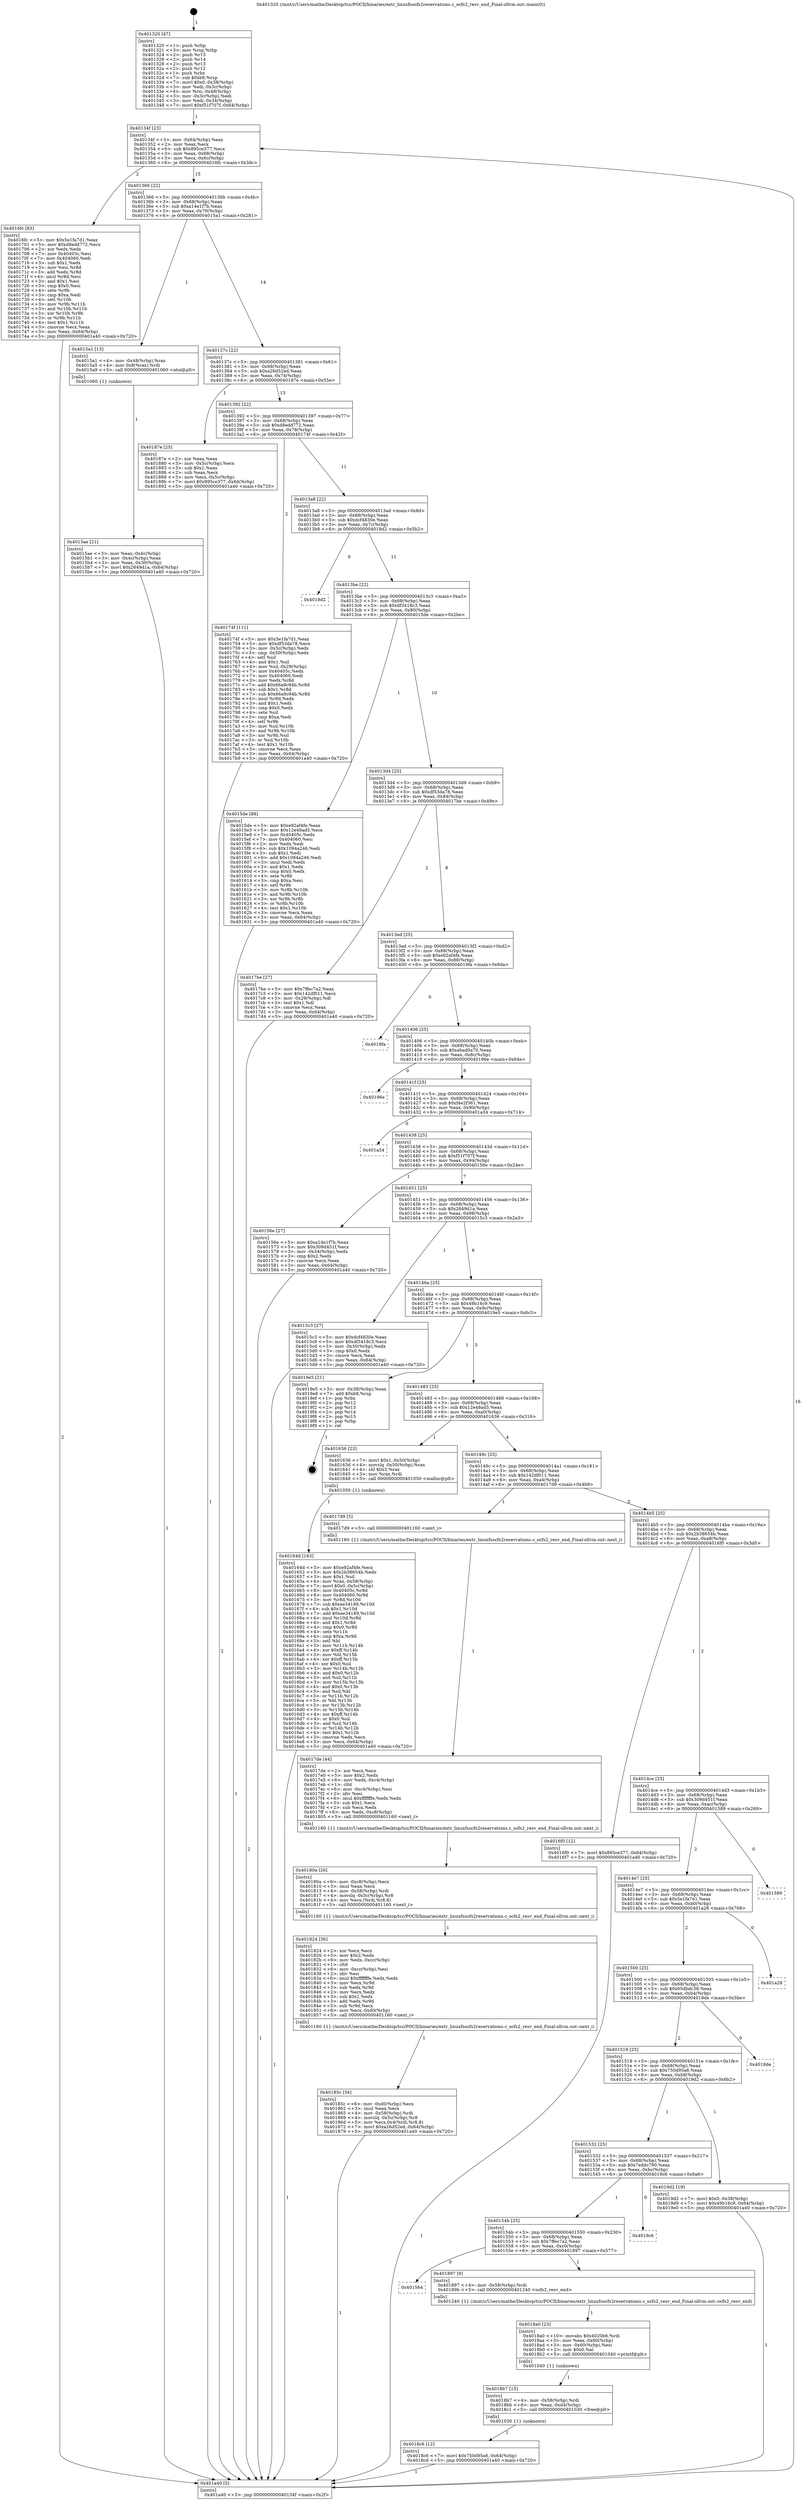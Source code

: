 digraph "0x401320" {
  label = "0x401320 (/mnt/c/Users/mathe/Desktop/tcc/POCII/binaries/extr_linuxfsocfs2reservations.c_ocfs2_resv_end_Final-ollvm.out::main(0))"
  labelloc = "t"
  node[shape=record]

  Entry [label="",width=0.3,height=0.3,shape=circle,fillcolor=black,style=filled]
  "0x40134f" [label="{
     0x40134f [23]\l
     | [instrs]\l
     &nbsp;&nbsp;0x40134f \<+3\>: mov -0x64(%rbp),%eax\l
     &nbsp;&nbsp;0x401352 \<+2\>: mov %eax,%ecx\l
     &nbsp;&nbsp;0x401354 \<+6\>: sub $0x895ce377,%ecx\l
     &nbsp;&nbsp;0x40135a \<+3\>: mov %eax,-0x68(%rbp)\l
     &nbsp;&nbsp;0x40135d \<+3\>: mov %ecx,-0x6c(%rbp)\l
     &nbsp;&nbsp;0x401360 \<+6\>: je 00000000004016fc \<main+0x3dc\>\l
  }"]
  "0x4016fc" [label="{
     0x4016fc [83]\l
     | [instrs]\l
     &nbsp;&nbsp;0x4016fc \<+5\>: mov $0x5e1fa7d1,%eax\l
     &nbsp;&nbsp;0x401701 \<+5\>: mov $0xd8edd772,%ecx\l
     &nbsp;&nbsp;0x401706 \<+2\>: xor %edx,%edx\l
     &nbsp;&nbsp;0x401708 \<+7\>: mov 0x40405c,%esi\l
     &nbsp;&nbsp;0x40170f \<+7\>: mov 0x404060,%edi\l
     &nbsp;&nbsp;0x401716 \<+3\>: sub $0x1,%edx\l
     &nbsp;&nbsp;0x401719 \<+3\>: mov %esi,%r8d\l
     &nbsp;&nbsp;0x40171c \<+3\>: add %edx,%r8d\l
     &nbsp;&nbsp;0x40171f \<+4\>: imul %r8d,%esi\l
     &nbsp;&nbsp;0x401723 \<+3\>: and $0x1,%esi\l
     &nbsp;&nbsp;0x401726 \<+3\>: cmp $0x0,%esi\l
     &nbsp;&nbsp;0x401729 \<+4\>: sete %r9b\l
     &nbsp;&nbsp;0x40172d \<+3\>: cmp $0xa,%edi\l
     &nbsp;&nbsp;0x401730 \<+4\>: setl %r10b\l
     &nbsp;&nbsp;0x401734 \<+3\>: mov %r9b,%r11b\l
     &nbsp;&nbsp;0x401737 \<+3\>: and %r10b,%r11b\l
     &nbsp;&nbsp;0x40173a \<+3\>: xor %r10b,%r9b\l
     &nbsp;&nbsp;0x40173d \<+3\>: or %r9b,%r11b\l
     &nbsp;&nbsp;0x401740 \<+4\>: test $0x1,%r11b\l
     &nbsp;&nbsp;0x401744 \<+3\>: cmovne %ecx,%eax\l
     &nbsp;&nbsp;0x401747 \<+3\>: mov %eax,-0x64(%rbp)\l
     &nbsp;&nbsp;0x40174a \<+5\>: jmp 0000000000401a40 \<main+0x720\>\l
  }"]
  "0x401366" [label="{
     0x401366 [22]\l
     | [instrs]\l
     &nbsp;&nbsp;0x401366 \<+5\>: jmp 000000000040136b \<main+0x4b\>\l
     &nbsp;&nbsp;0x40136b \<+3\>: mov -0x68(%rbp),%eax\l
     &nbsp;&nbsp;0x40136e \<+5\>: sub $0xa14e1f7b,%eax\l
     &nbsp;&nbsp;0x401373 \<+3\>: mov %eax,-0x70(%rbp)\l
     &nbsp;&nbsp;0x401376 \<+6\>: je 00000000004015a1 \<main+0x281\>\l
  }"]
  Exit [label="",width=0.3,height=0.3,shape=circle,fillcolor=black,style=filled,peripheries=2]
  "0x4015a1" [label="{
     0x4015a1 [13]\l
     | [instrs]\l
     &nbsp;&nbsp;0x4015a1 \<+4\>: mov -0x48(%rbp),%rax\l
     &nbsp;&nbsp;0x4015a5 \<+4\>: mov 0x8(%rax),%rdi\l
     &nbsp;&nbsp;0x4015a9 \<+5\>: call 0000000000401060 \<atoi@plt\>\l
     | [calls]\l
     &nbsp;&nbsp;0x401060 \{1\} (unknown)\l
  }"]
  "0x40137c" [label="{
     0x40137c [22]\l
     | [instrs]\l
     &nbsp;&nbsp;0x40137c \<+5\>: jmp 0000000000401381 \<main+0x61\>\l
     &nbsp;&nbsp;0x401381 \<+3\>: mov -0x68(%rbp),%eax\l
     &nbsp;&nbsp;0x401384 \<+5\>: sub $0xa26d52ed,%eax\l
     &nbsp;&nbsp;0x401389 \<+3\>: mov %eax,-0x74(%rbp)\l
     &nbsp;&nbsp;0x40138c \<+6\>: je 000000000040187e \<main+0x55e\>\l
  }"]
  "0x4018c6" [label="{
     0x4018c6 [12]\l
     | [instrs]\l
     &nbsp;&nbsp;0x4018c6 \<+7\>: movl $0x750d95a6,-0x64(%rbp)\l
     &nbsp;&nbsp;0x4018cd \<+5\>: jmp 0000000000401a40 \<main+0x720\>\l
  }"]
  "0x40187e" [label="{
     0x40187e [25]\l
     | [instrs]\l
     &nbsp;&nbsp;0x40187e \<+2\>: xor %eax,%eax\l
     &nbsp;&nbsp;0x401880 \<+3\>: mov -0x5c(%rbp),%ecx\l
     &nbsp;&nbsp;0x401883 \<+3\>: sub $0x1,%eax\l
     &nbsp;&nbsp;0x401886 \<+2\>: sub %eax,%ecx\l
     &nbsp;&nbsp;0x401888 \<+3\>: mov %ecx,-0x5c(%rbp)\l
     &nbsp;&nbsp;0x40188b \<+7\>: movl $0x895ce377,-0x64(%rbp)\l
     &nbsp;&nbsp;0x401892 \<+5\>: jmp 0000000000401a40 \<main+0x720\>\l
  }"]
  "0x401392" [label="{
     0x401392 [22]\l
     | [instrs]\l
     &nbsp;&nbsp;0x401392 \<+5\>: jmp 0000000000401397 \<main+0x77\>\l
     &nbsp;&nbsp;0x401397 \<+3\>: mov -0x68(%rbp),%eax\l
     &nbsp;&nbsp;0x40139a \<+5\>: sub $0xd8edd772,%eax\l
     &nbsp;&nbsp;0x40139f \<+3\>: mov %eax,-0x78(%rbp)\l
     &nbsp;&nbsp;0x4013a2 \<+6\>: je 000000000040174f \<main+0x42f\>\l
  }"]
  "0x4018b7" [label="{
     0x4018b7 [15]\l
     | [instrs]\l
     &nbsp;&nbsp;0x4018b7 \<+4\>: mov -0x58(%rbp),%rdi\l
     &nbsp;&nbsp;0x4018bb \<+6\>: mov %eax,-0xd4(%rbp)\l
     &nbsp;&nbsp;0x4018c1 \<+5\>: call 0000000000401030 \<free@plt\>\l
     | [calls]\l
     &nbsp;&nbsp;0x401030 \{1\} (unknown)\l
  }"]
  "0x40174f" [label="{
     0x40174f [111]\l
     | [instrs]\l
     &nbsp;&nbsp;0x40174f \<+5\>: mov $0x5e1fa7d1,%eax\l
     &nbsp;&nbsp;0x401754 \<+5\>: mov $0xdf53da78,%ecx\l
     &nbsp;&nbsp;0x401759 \<+3\>: mov -0x5c(%rbp),%edx\l
     &nbsp;&nbsp;0x40175c \<+3\>: cmp -0x50(%rbp),%edx\l
     &nbsp;&nbsp;0x40175f \<+4\>: setl %sil\l
     &nbsp;&nbsp;0x401763 \<+4\>: and $0x1,%sil\l
     &nbsp;&nbsp;0x401767 \<+4\>: mov %sil,-0x29(%rbp)\l
     &nbsp;&nbsp;0x40176b \<+7\>: mov 0x40405c,%edx\l
     &nbsp;&nbsp;0x401772 \<+7\>: mov 0x404060,%edi\l
     &nbsp;&nbsp;0x401779 \<+3\>: mov %edx,%r8d\l
     &nbsp;&nbsp;0x40177c \<+7\>: add $0x66a9c94b,%r8d\l
     &nbsp;&nbsp;0x401783 \<+4\>: sub $0x1,%r8d\l
     &nbsp;&nbsp;0x401787 \<+7\>: sub $0x66a9c94b,%r8d\l
     &nbsp;&nbsp;0x40178e \<+4\>: imul %r8d,%edx\l
     &nbsp;&nbsp;0x401792 \<+3\>: and $0x1,%edx\l
     &nbsp;&nbsp;0x401795 \<+3\>: cmp $0x0,%edx\l
     &nbsp;&nbsp;0x401798 \<+4\>: sete %sil\l
     &nbsp;&nbsp;0x40179c \<+3\>: cmp $0xa,%edi\l
     &nbsp;&nbsp;0x40179f \<+4\>: setl %r9b\l
     &nbsp;&nbsp;0x4017a3 \<+3\>: mov %sil,%r10b\l
     &nbsp;&nbsp;0x4017a6 \<+3\>: and %r9b,%r10b\l
     &nbsp;&nbsp;0x4017a9 \<+3\>: xor %r9b,%sil\l
     &nbsp;&nbsp;0x4017ac \<+3\>: or %sil,%r10b\l
     &nbsp;&nbsp;0x4017af \<+4\>: test $0x1,%r10b\l
     &nbsp;&nbsp;0x4017b3 \<+3\>: cmovne %ecx,%eax\l
     &nbsp;&nbsp;0x4017b6 \<+3\>: mov %eax,-0x64(%rbp)\l
     &nbsp;&nbsp;0x4017b9 \<+5\>: jmp 0000000000401a40 \<main+0x720\>\l
  }"]
  "0x4013a8" [label="{
     0x4013a8 [22]\l
     | [instrs]\l
     &nbsp;&nbsp;0x4013a8 \<+5\>: jmp 00000000004013ad \<main+0x8d\>\l
     &nbsp;&nbsp;0x4013ad \<+3\>: mov -0x68(%rbp),%eax\l
     &nbsp;&nbsp;0x4013b0 \<+5\>: sub $0xdcf4830e,%eax\l
     &nbsp;&nbsp;0x4013b5 \<+3\>: mov %eax,-0x7c(%rbp)\l
     &nbsp;&nbsp;0x4013b8 \<+6\>: je 00000000004018d2 \<main+0x5b2\>\l
  }"]
  "0x4018a0" [label="{
     0x4018a0 [23]\l
     | [instrs]\l
     &nbsp;&nbsp;0x4018a0 \<+10\>: movabs $0x4020b6,%rdi\l
     &nbsp;&nbsp;0x4018aa \<+3\>: mov %eax,-0x60(%rbp)\l
     &nbsp;&nbsp;0x4018ad \<+3\>: mov -0x60(%rbp),%esi\l
     &nbsp;&nbsp;0x4018b0 \<+2\>: mov $0x0,%al\l
     &nbsp;&nbsp;0x4018b2 \<+5\>: call 0000000000401040 \<printf@plt\>\l
     | [calls]\l
     &nbsp;&nbsp;0x401040 \{1\} (unknown)\l
  }"]
  "0x4018d2" [label="{
     0x4018d2\l
  }", style=dashed]
  "0x4013be" [label="{
     0x4013be [22]\l
     | [instrs]\l
     &nbsp;&nbsp;0x4013be \<+5\>: jmp 00000000004013c3 \<main+0xa3\>\l
     &nbsp;&nbsp;0x4013c3 \<+3\>: mov -0x68(%rbp),%eax\l
     &nbsp;&nbsp;0x4013c6 \<+5\>: sub $0xdf3418c3,%eax\l
     &nbsp;&nbsp;0x4013cb \<+3\>: mov %eax,-0x80(%rbp)\l
     &nbsp;&nbsp;0x4013ce \<+6\>: je 00000000004015de \<main+0x2be\>\l
  }"]
  "0x401564" [label="{
     0x401564\l
  }", style=dashed]
  "0x4015de" [label="{
     0x4015de [88]\l
     | [instrs]\l
     &nbsp;&nbsp;0x4015de \<+5\>: mov $0xe92af4fe,%eax\l
     &nbsp;&nbsp;0x4015e3 \<+5\>: mov $0x12e48ad5,%ecx\l
     &nbsp;&nbsp;0x4015e8 \<+7\>: mov 0x40405c,%edx\l
     &nbsp;&nbsp;0x4015ef \<+7\>: mov 0x404060,%esi\l
     &nbsp;&nbsp;0x4015f6 \<+2\>: mov %edx,%edi\l
     &nbsp;&nbsp;0x4015f8 \<+6\>: sub $0x1094a246,%edi\l
     &nbsp;&nbsp;0x4015fe \<+3\>: sub $0x1,%edi\l
     &nbsp;&nbsp;0x401601 \<+6\>: add $0x1094a246,%edi\l
     &nbsp;&nbsp;0x401607 \<+3\>: imul %edi,%edx\l
     &nbsp;&nbsp;0x40160a \<+3\>: and $0x1,%edx\l
     &nbsp;&nbsp;0x40160d \<+3\>: cmp $0x0,%edx\l
     &nbsp;&nbsp;0x401610 \<+4\>: sete %r8b\l
     &nbsp;&nbsp;0x401614 \<+3\>: cmp $0xa,%esi\l
     &nbsp;&nbsp;0x401617 \<+4\>: setl %r9b\l
     &nbsp;&nbsp;0x40161b \<+3\>: mov %r8b,%r10b\l
     &nbsp;&nbsp;0x40161e \<+3\>: and %r9b,%r10b\l
     &nbsp;&nbsp;0x401621 \<+3\>: xor %r9b,%r8b\l
     &nbsp;&nbsp;0x401624 \<+3\>: or %r8b,%r10b\l
     &nbsp;&nbsp;0x401627 \<+4\>: test $0x1,%r10b\l
     &nbsp;&nbsp;0x40162b \<+3\>: cmovne %ecx,%eax\l
     &nbsp;&nbsp;0x40162e \<+3\>: mov %eax,-0x64(%rbp)\l
     &nbsp;&nbsp;0x401631 \<+5\>: jmp 0000000000401a40 \<main+0x720\>\l
  }"]
  "0x4013d4" [label="{
     0x4013d4 [25]\l
     | [instrs]\l
     &nbsp;&nbsp;0x4013d4 \<+5\>: jmp 00000000004013d9 \<main+0xb9\>\l
     &nbsp;&nbsp;0x4013d9 \<+3\>: mov -0x68(%rbp),%eax\l
     &nbsp;&nbsp;0x4013dc \<+5\>: sub $0xdf53da78,%eax\l
     &nbsp;&nbsp;0x4013e1 \<+6\>: mov %eax,-0x84(%rbp)\l
     &nbsp;&nbsp;0x4013e7 \<+6\>: je 00000000004017be \<main+0x49e\>\l
  }"]
  "0x401897" [label="{
     0x401897 [9]\l
     | [instrs]\l
     &nbsp;&nbsp;0x401897 \<+4\>: mov -0x58(%rbp),%rdi\l
     &nbsp;&nbsp;0x40189b \<+5\>: call 0000000000401240 \<ocfs2_resv_end\>\l
     | [calls]\l
     &nbsp;&nbsp;0x401240 \{1\} (/mnt/c/Users/mathe/Desktop/tcc/POCII/binaries/extr_linuxfsocfs2reservations.c_ocfs2_resv_end_Final-ollvm.out::ocfs2_resv_end)\l
  }"]
  "0x4017be" [label="{
     0x4017be [27]\l
     | [instrs]\l
     &nbsp;&nbsp;0x4017be \<+5\>: mov $0x7ffec7a2,%eax\l
     &nbsp;&nbsp;0x4017c3 \<+5\>: mov $0x142df011,%ecx\l
     &nbsp;&nbsp;0x4017c8 \<+3\>: mov -0x29(%rbp),%dl\l
     &nbsp;&nbsp;0x4017cb \<+3\>: test $0x1,%dl\l
     &nbsp;&nbsp;0x4017ce \<+3\>: cmovne %ecx,%eax\l
     &nbsp;&nbsp;0x4017d1 \<+3\>: mov %eax,-0x64(%rbp)\l
     &nbsp;&nbsp;0x4017d4 \<+5\>: jmp 0000000000401a40 \<main+0x720\>\l
  }"]
  "0x4013ed" [label="{
     0x4013ed [25]\l
     | [instrs]\l
     &nbsp;&nbsp;0x4013ed \<+5\>: jmp 00000000004013f2 \<main+0xd2\>\l
     &nbsp;&nbsp;0x4013f2 \<+3\>: mov -0x68(%rbp),%eax\l
     &nbsp;&nbsp;0x4013f5 \<+5\>: sub $0xe92af4fe,%eax\l
     &nbsp;&nbsp;0x4013fa \<+6\>: mov %eax,-0x88(%rbp)\l
     &nbsp;&nbsp;0x401400 \<+6\>: je 00000000004019fa \<main+0x6da\>\l
  }"]
  "0x40154b" [label="{
     0x40154b [25]\l
     | [instrs]\l
     &nbsp;&nbsp;0x40154b \<+5\>: jmp 0000000000401550 \<main+0x230\>\l
     &nbsp;&nbsp;0x401550 \<+3\>: mov -0x68(%rbp),%eax\l
     &nbsp;&nbsp;0x401553 \<+5\>: sub $0x7ffec7a2,%eax\l
     &nbsp;&nbsp;0x401558 \<+6\>: mov %eax,-0xc0(%rbp)\l
     &nbsp;&nbsp;0x40155e \<+6\>: je 0000000000401897 \<main+0x577\>\l
  }"]
  "0x4019fa" [label="{
     0x4019fa\l
  }", style=dashed]
  "0x401406" [label="{
     0x401406 [25]\l
     | [instrs]\l
     &nbsp;&nbsp;0x401406 \<+5\>: jmp 000000000040140b \<main+0xeb\>\l
     &nbsp;&nbsp;0x40140b \<+3\>: mov -0x68(%rbp),%eax\l
     &nbsp;&nbsp;0x40140e \<+5\>: sub $0xebad0a70,%eax\l
     &nbsp;&nbsp;0x401413 \<+6\>: mov %eax,-0x8c(%rbp)\l
     &nbsp;&nbsp;0x401419 \<+6\>: je 000000000040196e \<main+0x64e\>\l
  }"]
  "0x4019c6" [label="{
     0x4019c6\l
  }", style=dashed]
  "0x40196e" [label="{
     0x40196e\l
  }", style=dashed]
  "0x40141f" [label="{
     0x40141f [25]\l
     | [instrs]\l
     &nbsp;&nbsp;0x40141f \<+5\>: jmp 0000000000401424 \<main+0x104\>\l
     &nbsp;&nbsp;0x401424 \<+3\>: mov -0x68(%rbp),%eax\l
     &nbsp;&nbsp;0x401427 \<+5\>: sub $0xf4e2f361,%eax\l
     &nbsp;&nbsp;0x40142c \<+6\>: mov %eax,-0x90(%rbp)\l
     &nbsp;&nbsp;0x401432 \<+6\>: je 0000000000401a34 \<main+0x714\>\l
  }"]
  "0x401532" [label="{
     0x401532 [25]\l
     | [instrs]\l
     &nbsp;&nbsp;0x401532 \<+5\>: jmp 0000000000401537 \<main+0x217\>\l
     &nbsp;&nbsp;0x401537 \<+3\>: mov -0x68(%rbp),%eax\l
     &nbsp;&nbsp;0x40153a \<+5\>: sub $0x7eddc790,%eax\l
     &nbsp;&nbsp;0x40153f \<+6\>: mov %eax,-0xbc(%rbp)\l
     &nbsp;&nbsp;0x401545 \<+6\>: je 00000000004019c6 \<main+0x6a6\>\l
  }"]
  "0x401a34" [label="{
     0x401a34\l
  }", style=dashed]
  "0x401438" [label="{
     0x401438 [25]\l
     | [instrs]\l
     &nbsp;&nbsp;0x401438 \<+5\>: jmp 000000000040143d \<main+0x11d\>\l
     &nbsp;&nbsp;0x40143d \<+3\>: mov -0x68(%rbp),%eax\l
     &nbsp;&nbsp;0x401440 \<+5\>: sub $0xf51f707f,%eax\l
     &nbsp;&nbsp;0x401445 \<+6\>: mov %eax,-0x94(%rbp)\l
     &nbsp;&nbsp;0x40144b \<+6\>: je 000000000040156e \<main+0x24e\>\l
  }"]
  "0x4019d2" [label="{
     0x4019d2 [19]\l
     | [instrs]\l
     &nbsp;&nbsp;0x4019d2 \<+7\>: movl $0x0,-0x38(%rbp)\l
     &nbsp;&nbsp;0x4019d9 \<+7\>: movl $0x49b16c9,-0x64(%rbp)\l
     &nbsp;&nbsp;0x4019e0 \<+5\>: jmp 0000000000401a40 \<main+0x720\>\l
  }"]
  "0x40156e" [label="{
     0x40156e [27]\l
     | [instrs]\l
     &nbsp;&nbsp;0x40156e \<+5\>: mov $0xa14e1f7b,%eax\l
     &nbsp;&nbsp;0x401573 \<+5\>: mov $0x309d451f,%ecx\l
     &nbsp;&nbsp;0x401578 \<+3\>: mov -0x34(%rbp),%edx\l
     &nbsp;&nbsp;0x40157b \<+3\>: cmp $0x2,%edx\l
     &nbsp;&nbsp;0x40157e \<+3\>: cmovne %ecx,%eax\l
     &nbsp;&nbsp;0x401581 \<+3\>: mov %eax,-0x64(%rbp)\l
     &nbsp;&nbsp;0x401584 \<+5\>: jmp 0000000000401a40 \<main+0x720\>\l
  }"]
  "0x401451" [label="{
     0x401451 [25]\l
     | [instrs]\l
     &nbsp;&nbsp;0x401451 \<+5\>: jmp 0000000000401456 \<main+0x136\>\l
     &nbsp;&nbsp;0x401456 \<+3\>: mov -0x68(%rbp),%eax\l
     &nbsp;&nbsp;0x401459 \<+5\>: sub $0x2649d1a,%eax\l
     &nbsp;&nbsp;0x40145e \<+6\>: mov %eax,-0x98(%rbp)\l
     &nbsp;&nbsp;0x401464 \<+6\>: je 00000000004015c3 \<main+0x2a3\>\l
  }"]
  "0x401a40" [label="{
     0x401a40 [5]\l
     | [instrs]\l
     &nbsp;&nbsp;0x401a40 \<+5\>: jmp 000000000040134f \<main+0x2f\>\l
  }"]
  "0x401320" [label="{
     0x401320 [47]\l
     | [instrs]\l
     &nbsp;&nbsp;0x401320 \<+1\>: push %rbp\l
     &nbsp;&nbsp;0x401321 \<+3\>: mov %rsp,%rbp\l
     &nbsp;&nbsp;0x401324 \<+2\>: push %r15\l
     &nbsp;&nbsp;0x401326 \<+2\>: push %r14\l
     &nbsp;&nbsp;0x401328 \<+2\>: push %r13\l
     &nbsp;&nbsp;0x40132a \<+2\>: push %r12\l
     &nbsp;&nbsp;0x40132c \<+1\>: push %rbx\l
     &nbsp;&nbsp;0x40132d \<+7\>: sub $0xb8,%rsp\l
     &nbsp;&nbsp;0x401334 \<+7\>: movl $0x0,-0x38(%rbp)\l
     &nbsp;&nbsp;0x40133b \<+3\>: mov %edi,-0x3c(%rbp)\l
     &nbsp;&nbsp;0x40133e \<+4\>: mov %rsi,-0x48(%rbp)\l
     &nbsp;&nbsp;0x401342 \<+3\>: mov -0x3c(%rbp),%edi\l
     &nbsp;&nbsp;0x401345 \<+3\>: mov %edi,-0x34(%rbp)\l
     &nbsp;&nbsp;0x401348 \<+7\>: movl $0xf51f707f,-0x64(%rbp)\l
  }"]
  "0x4015ae" [label="{
     0x4015ae [21]\l
     | [instrs]\l
     &nbsp;&nbsp;0x4015ae \<+3\>: mov %eax,-0x4c(%rbp)\l
     &nbsp;&nbsp;0x4015b1 \<+3\>: mov -0x4c(%rbp),%eax\l
     &nbsp;&nbsp;0x4015b4 \<+3\>: mov %eax,-0x30(%rbp)\l
     &nbsp;&nbsp;0x4015b7 \<+7\>: movl $0x2649d1a,-0x64(%rbp)\l
     &nbsp;&nbsp;0x4015be \<+5\>: jmp 0000000000401a40 \<main+0x720\>\l
  }"]
  "0x401519" [label="{
     0x401519 [25]\l
     | [instrs]\l
     &nbsp;&nbsp;0x401519 \<+5\>: jmp 000000000040151e \<main+0x1fe\>\l
     &nbsp;&nbsp;0x40151e \<+3\>: mov -0x68(%rbp),%eax\l
     &nbsp;&nbsp;0x401521 \<+5\>: sub $0x750d95a6,%eax\l
     &nbsp;&nbsp;0x401526 \<+6\>: mov %eax,-0xb8(%rbp)\l
     &nbsp;&nbsp;0x40152c \<+6\>: je 00000000004019d2 \<main+0x6b2\>\l
  }"]
  "0x4015c3" [label="{
     0x4015c3 [27]\l
     | [instrs]\l
     &nbsp;&nbsp;0x4015c3 \<+5\>: mov $0xdcf4830e,%eax\l
     &nbsp;&nbsp;0x4015c8 \<+5\>: mov $0xdf3418c3,%ecx\l
     &nbsp;&nbsp;0x4015cd \<+3\>: mov -0x30(%rbp),%edx\l
     &nbsp;&nbsp;0x4015d0 \<+3\>: cmp $0x0,%edx\l
     &nbsp;&nbsp;0x4015d3 \<+3\>: cmove %ecx,%eax\l
     &nbsp;&nbsp;0x4015d6 \<+3\>: mov %eax,-0x64(%rbp)\l
     &nbsp;&nbsp;0x4015d9 \<+5\>: jmp 0000000000401a40 \<main+0x720\>\l
  }"]
  "0x40146a" [label="{
     0x40146a [25]\l
     | [instrs]\l
     &nbsp;&nbsp;0x40146a \<+5\>: jmp 000000000040146f \<main+0x14f\>\l
     &nbsp;&nbsp;0x40146f \<+3\>: mov -0x68(%rbp),%eax\l
     &nbsp;&nbsp;0x401472 \<+5\>: sub $0x49b16c9,%eax\l
     &nbsp;&nbsp;0x401477 \<+6\>: mov %eax,-0x9c(%rbp)\l
     &nbsp;&nbsp;0x40147d \<+6\>: je 00000000004019e5 \<main+0x6c5\>\l
  }"]
  "0x4018de" [label="{
     0x4018de\l
  }", style=dashed]
  "0x4019e5" [label="{
     0x4019e5 [21]\l
     | [instrs]\l
     &nbsp;&nbsp;0x4019e5 \<+3\>: mov -0x38(%rbp),%eax\l
     &nbsp;&nbsp;0x4019e8 \<+7\>: add $0xb8,%rsp\l
     &nbsp;&nbsp;0x4019ef \<+1\>: pop %rbx\l
     &nbsp;&nbsp;0x4019f0 \<+2\>: pop %r12\l
     &nbsp;&nbsp;0x4019f2 \<+2\>: pop %r13\l
     &nbsp;&nbsp;0x4019f4 \<+2\>: pop %r14\l
     &nbsp;&nbsp;0x4019f6 \<+2\>: pop %r15\l
     &nbsp;&nbsp;0x4019f8 \<+1\>: pop %rbp\l
     &nbsp;&nbsp;0x4019f9 \<+1\>: ret\l
  }"]
  "0x401483" [label="{
     0x401483 [25]\l
     | [instrs]\l
     &nbsp;&nbsp;0x401483 \<+5\>: jmp 0000000000401488 \<main+0x168\>\l
     &nbsp;&nbsp;0x401488 \<+3\>: mov -0x68(%rbp),%eax\l
     &nbsp;&nbsp;0x40148b \<+5\>: sub $0x12e48ad5,%eax\l
     &nbsp;&nbsp;0x401490 \<+6\>: mov %eax,-0xa0(%rbp)\l
     &nbsp;&nbsp;0x401496 \<+6\>: je 0000000000401636 \<main+0x316\>\l
  }"]
  "0x401500" [label="{
     0x401500 [25]\l
     | [instrs]\l
     &nbsp;&nbsp;0x401500 \<+5\>: jmp 0000000000401505 \<main+0x1e5\>\l
     &nbsp;&nbsp;0x401505 \<+3\>: mov -0x68(%rbp),%eax\l
     &nbsp;&nbsp;0x401508 \<+5\>: sub $0x65dbdc38,%eax\l
     &nbsp;&nbsp;0x40150d \<+6\>: mov %eax,-0xb4(%rbp)\l
     &nbsp;&nbsp;0x401513 \<+6\>: je 00000000004018de \<main+0x5be\>\l
  }"]
  "0x401636" [label="{
     0x401636 [23]\l
     | [instrs]\l
     &nbsp;&nbsp;0x401636 \<+7\>: movl $0x1,-0x50(%rbp)\l
     &nbsp;&nbsp;0x40163d \<+4\>: movslq -0x50(%rbp),%rax\l
     &nbsp;&nbsp;0x401641 \<+4\>: shl $0x3,%rax\l
     &nbsp;&nbsp;0x401645 \<+3\>: mov %rax,%rdi\l
     &nbsp;&nbsp;0x401648 \<+5\>: call 0000000000401050 \<malloc@plt\>\l
     | [calls]\l
     &nbsp;&nbsp;0x401050 \{1\} (unknown)\l
  }"]
  "0x40149c" [label="{
     0x40149c [25]\l
     | [instrs]\l
     &nbsp;&nbsp;0x40149c \<+5\>: jmp 00000000004014a1 \<main+0x181\>\l
     &nbsp;&nbsp;0x4014a1 \<+3\>: mov -0x68(%rbp),%eax\l
     &nbsp;&nbsp;0x4014a4 \<+5\>: sub $0x142df011,%eax\l
     &nbsp;&nbsp;0x4014a9 \<+6\>: mov %eax,-0xa4(%rbp)\l
     &nbsp;&nbsp;0x4014af \<+6\>: je 00000000004017d9 \<main+0x4b9\>\l
  }"]
  "0x40164d" [label="{
     0x40164d [163]\l
     | [instrs]\l
     &nbsp;&nbsp;0x40164d \<+5\>: mov $0xe92af4fe,%ecx\l
     &nbsp;&nbsp;0x401652 \<+5\>: mov $0x2b38654b,%edx\l
     &nbsp;&nbsp;0x401657 \<+3\>: mov $0x1,%sil\l
     &nbsp;&nbsp;0x40165a \<+4\>: mov %rax,-0x58(%rbp)\l
     &nbsp;&nbsp;0x40165e \<+7\>: movl $0x0,-0x5c(%rbp)\l
     &nbsp;&nbsp;0x401665 \<+8\>: mov 0x40405c,%r8d\l
     &nbsp;&nbsp;0x40166d \<+8\>: mov 0x404060,%r9d\l
     &nbsp;&nbsp;0x401675 \<+3\>: mov %r8d,%r10d\l
     &nbsp;&nbsp;0x401678 \<+7\>: sub $0xee34189,%r10d\l
     &nbsp;&nbsp;0x40167f \<+4\>: sub $0x1,%r10d\l
     &nbsp;&nbsp;0x401683 \<+7\>: add $0xee34189,%r10d\l
     &nbsp;&nbsp;0x40168a \<+4\>: imul %r10d,%r8d\l
     &nbsp;&nbsp;0x40168e \<+4\>: and $0x1,%r8d\l
     &nbsp;&nbsp;0x401692 \<+4\>: cmp $0x0,%r8d\l
     &nbsp;&nbsp;0x401696 \<+4\>: sete %r11b\l
     &nbsp;&nbsp;0x40169a \<+4\>: cmp $0xa,%r9d\l
     &nbsp;&nbsp;0x40169e \<+3\>: setl %bl\l
     &nbsp;&nbsp;0x4016a1 \<+3\>: mov %r11b,%r14b\l
     &nbsp;&nbsp;0x4016a4 \<+4\>: xor $0xff,%r14b\l
     &nbsp;&nbsp;0x4016a8 \<+3\>: mov %bl,%r15b\l
     &nbsp;&nbsp;0x4016ab \<+4\>: xor $0xff,%r15b\l
     &nbsp;&nbsp;0x4016af \<+4\>: xor $0x0,%sil\l
     &nbsp;&nbsp;0x4016b3 \<+3\>: mov %r14b,%r12b\l
     &nbsp;&nbsp;0x4016b6 \<+4\>: and $0x0,%r12b\l
     &nbsp;&nbsp;0x4016ba \<+3\>: and %sil,%r11b\l
     &nbsp;&nbsp;0x4016bd \<+3\>: mov %r15b,%r13b\l
     &nbsp;&nbsp;0x4016c0 \<+4\>: and $0x0,%r13b\l
     &nbsp;&nbsp;0x4016c4 \<+3\>: and %sil,%bl\l
     &nbsp;&nbsp;0x4016c7 \<+3\>: or %r11b,%r12b\l
     &nbsp;&nbsp;0x4016ca \<+3\>: or %bl,%r13b\l
     &nbsp;&nbsp;0x4016cd \<+3\>: xor %r13b,%r12b\l
     &nbsp;&nbsp;0x4016d0 \<+3\>: or %r15b,%r14b\l
     &nbsp;&nbsp;0x4016d3 \<+4\>: xor $0xff,%r14b\l
     &nbsp;&nbsp;0x4016d7 \<+4\>: or $0x0,%sil\l
     &nbsp;&nbsp;0x4016db \<+3\>: and %sil,%r14b\l
     &nbsp;&nbsp;0x4016de \<+3\>: or %r14b,%r12b\l
     &nbsp;&nbsp;0x4016e1 \<+4\>: test $0x1,%r12b\l
     &nbsp;&nbsp;0x4016e5 \<+3\>: cmovne %edx,%ecx\l
     &nbsp;&nbsp;0x4016e8 \<+3\>: mov %ecx,-0x64(%rbp)\l
     &nbsp;&nbsp;0x4016eb \<+5\>: jmp 0000000000401a40 \<main+0x720\>\l
  }"]
  "0x401a28" [label="{
     0x401a28\l
  }", style=dashed]
  "0x4017d9" [label="{
     0x4017d9 [5]\l
     | [instrs]\l
     &nbsp;&nbsp;0x4017d9 \<+5\>: call 0000000000401160 \<next_i\>\l
     | [calls]\l
     &nbsp;&nbsp;0x401160 \{1\} (/mnt/c/Users/mathe/Desktop/tcc/POCII/binaries/extr_linuxfsocfs2reservations.c_ocfs2_resv_end_Final-ollvm.out::next_i)\l
  }"]
  "0x4014b5" [label="{
     0x4014b5 [25]\l
     | [instrs]\l
     &nbsp;&nbsp;0x4014b5 \<+5\>: jmp 00000000004014ba \<main+0x19a\>\l
     &nbsp;&nbsp;0x4014ba \<+3\>: mov -0x68(%rbp),%eax\l
     &nbsp;&nbsp;0x4014bd \<+5\>: sub $0x2b38654b,%eax\l
     &nbsp;&nbsp;0x4014c2 \<+6\>: mov %eax,-0xa8(%rbp)\l
     &nbsp;&nbsp;0x4014c8 \<+6\>: je 00000000004016f0 \<main+0x3d0\>\l
  }"]
  "0x4014e7" [label="{
     0x4014e7 [25]\l
     | [instrs]\l
     &nbsp;&nbsp;0x4014e7 \<+5\>: jmp 00000000004014ec \<main+0x1cc\>\l
     &nbsp;&nbsp;0x4014ec \<+3\>: mov -0x68(%rbp),%eax\l
     &nbsp;&nbsp;0x4014ef \<+5\>: sub $0x5e1fa7d1,%eax\l
     &nbsp;&nbsp;0x4014f4 \<+6\>: mov %eax,-0xb0(%rbp)\l
     &nbsp;&nbsp;0x4014fa \<+6\>: je 0000000000401a28 \<main+0x708\>\l
  }"]
  "0x4016f0" [label="{
     0x4016f0 [12]\l
     | [instrs]\l
     &nbsp;&nbsp;0x4016f0 \<+7\>: movl $0x895ce377,-0x64(%rbp)\l
     &nbsp;&nbsp;0x4016f7 \<+5\>: jmp 0000000000401a40 \<main+0x720\>\l
  }"]
  "0x4014ce" [label="{
     0x4014ce [25]\l
     | [instrs]\l
     &nbsp;&nbsp;0x4014ce \<+5\>: jmp 00000000004014d3 \<main+0x1b3\>\l
     &nbsp;&nbsp;0x4014d3 \<+3\>: mov -0x68(%rbp),%eax\l
     &nbsp;&nbsp;0x4014d6 \<+5\>: sub $0x309d451f,%eax\l
     &nbsp;&nbsp;0x4014db \<+6\>: mov %eax,-0xac(%rbp)\l
     &nbsp;&nbsp;0x4014e1 \<+6\>: je 0000000000401589 \<main+0x269\>\l
  }"]
  "0x4017de" [label="{
     0x4017de [44]\l
     | [instrs]\l
     &nbsp;&nbsp;0x4017de \<+2\>: xor %ecx,%ecx\l
     &nbsp;&nbsp;0x4017e0 \<+5\>: mov $0x2,%edx\l
     &nbsp;&nbsp;0x4017e5 \<+6\>: mov %edx,-0xc4(%rbp)\l
     &nbsp;&nbsp;0x4017eb \<+1\>: cltd\l
     &nbsp;&nbsp;0x4017ec \<+6\>: mov -0xc4(%rbp),%esi\l
     &nbsp;&nbsp;0x4017f2 \<+2\>: idiv %esi\l
     &nbsp;&nbsp;0x4017f4 \<+6\>: imul $0xfffffffe,%edx,%edx\l
     &nbsp;&nbsp;0x4017fa \<+3\>: sub $0x1,%ecx\l
     &nbsp;&nbsp;0x4017fd \<+2\>: sub %ecx,%edx\l
     &nbsp;&nbsp;0x4017ff \<+6\>: mov %edx,-0xc8(%rbp)\l
     &nbsp;&nbsp;0x401805 \<+5\>: call 0000000000401160 \<next_i\>\l
     | [calls]\l
     &nbsp;&nbsp;0x401160 \{1\} (/mnt/c/Users/mathe/Desktop/tcc/POCII/binaries/extr_linuxfsocfs2reservations.c_ocfs2_resv_end_Final-ollvm.out::next_i)\l
  }"]
  "0x40180a" [label="{
     0x40180a [26]\l
     | [instrs]\l
     &nbsp;&nbsp;0x40180a \<+6\>: mov -0xc8(%rbp),%ecx\l
     &nbsp;&nbsp;0x401810 \<+3\>: imul %eax,%ecx\l
     &nbsp;&nbsp;0x401813 \<+4\>: mov -0x58(%rbp),%rdi\l
     &nbsp;&nbsp;0x401817 \<+4\>: movslq -0x5c(%rbp),%r8\l
     &nbsp;&nbsp;0x40181b \<+4\>: mov %ecx,(%rdi,%r8,8)\l
     &nbsp;&nbsp;0x40181f \<+5\>: call 0000000000401160 \<next_i\>\l
     | [calls]\l
     &nbsp;&nbsp;0x401160 \{1\} (/mnt/c/Users/mathe/Desktop/tcc/POCII/binaries/extr_linuxfsocfs2reservations.c_ocfs2_resv_end_Final-ollvm.out::next_i)\l
  }"]
  "0x401824" [label="{
     0x401824 [56]\l
     | [instrs]\l
     &nbsp;&nbsp;0x401824 \<+2\>: xor %ecx,%ecx\l
     &nbsp;&nbsp;0x401826 \<+5\>: mov $0x2,%edx\l
     &nbsp;&nbsp;0x40182b \<+6\>: mov %edx,-0xcc(%rbp)\l
     &nbsp;&nbsp;0x401831 \<+1\>: cltd\l
     &nbsp;&nbsp;0x401832 \<+6\>: mov -0xcc(%rbp),%esi\l
     &nbsp;&nbsp;0x401838 \<+2\>: idiv %esi\l
     &nbsp;&nbsp;0x40183a \<+6\>: imul $0xfffffffe,%edx,%edx\l
     &nbsp;&nbsp;0x401840 \<+3\>: mov %ecx,%r9d\l
     &nbsp;&nbsp;0x401843 \<+3\>: sub %edx,%r9d\l
     &nbsp;&nbsp;0x401846 \<+2\>: mov %ecx,%edx\l
     &nbsp;&nbsp;0x401848 \<+3\>: sub $0x1,%edx\l
     &nbsp;&nbsp;0x40184b \<+3\>: add %edx,%r9d\l
     &nbsp;&nbsp;0x40184e \<+3\>: sub %r9d,%ecx\l
     &nbsp;&nbsp;0x401851 \<+6\>: mov %ecx,-0xd0(%rbp)\l
     &nbsp;&nbsp;0x401857 \<+5\>: call 0000000000401160 \<next_i\>\l
     | [calls]\l
     &nbsp;&nbsp;0x401160 \{1\} (/mnt/c/Users/mathe/Desktop/tcc/POCII/binaries/extr_linuxfsocfs2reservations.c_ocfs2_resv_end_Final-ollvm.out::next_i)\l
  }"]
  "0x40185c" [label="{
     0x40185c [34]\l
     | [instrs]\l
     &nbsp;&nbsp;0x40185c \<+6\>: mov -0xd0(%rbp),%ecx\l
     &nbsp;&nbsp;0x401862 \<+3\>: imul %eax,%ecx\l
     &nbsp;&nbsp;0x401865 \<+4\>: mov -0x58(%rbp),%rdi\l
     &nbsp;&nbsp;0x401869 \<+4\>: movslq -0x5c(%rbp),%r8\l
     &nbsp;&nbsp;0x40186d \<+5\>: mov %ecx,0x4(%rdi,%r8,8)\l
     &nbsp;&nbsp;0x401872 \<+7\>: movl $0xa26d52ed,-0x64(%rbp)\l
     &nbsp;&nbsp;0x401879 \<+5\>: jmp 0000000000401a40 \<main+0x720\>\l
  }"]
  "0x401589" [label="{
     0x401589\l
  }", style=dashed]
  Entry -> "0x401320" [label=" 1"]
  "0x40134f" -> "0x4016fc" [label=" 2"]
  "0x40134f" -> "0x401366" [label=" 15"]
  "0x4019e5" -> Exit [label=" 1"]
  "0x401366" -> "0x4015a1" [label=" 1"]
  "0x401366" -> "0x40137c" [label=" 14"]
  "0x4019d2" -> "0x401a40" [label=" 1"]
  "0x40137c" -> "0x40187e" [label=" 1"]
  "0x40137c" -> "0x401392" [label=" 13"]
  "0x4018c6" -> "0x401a40" [label=" 1"]
  "0x401392" -> "0x40174f" [label=" 2"]
  "0x401392" -> "0x4013a8" [label=" 11"]
  "0x4018b7" -> "0x4018c6" [label=" 1"]
  "0x4013a8" -> "0x4018d2" [label=" 0"]
  "0x4013a8" -> "0x4013be" [label=" 11"]
  "0x4018a0" -> "0x4018b7" [label=" 1"]
  "0x4013be" -> "0x4015de" [label=" 1"]
  "0x4013be" -> "0x4013d4" [label=" 10"]
  "0x401897" -> "0x4018a0" [label=" 1"]
  "0x4013d4" -> "0x4017be" [label=" 2"]
  "0x4013d4" -> "0x4013ed" [label=" 8"]
  "0x40154b" -> "0x401564" [label=" 0"]
  "0x4013ed" -> "0x4019fa" [label=" 0"]
  "0x4013ed" -> "0x401406" [label=" 8"]
  "0x40154b" -> "0x401897" [label=" 1"]
  "0x401406" -> "0x40196e" [label=" 0"]
  "0x401406" -> "0x40141f" [label=" 8"]
  "0x401532" -> "0x40154b" [label=" 1"]
  "0x40141f" -> "0x401a34" [label=" 0"]
  "0x40141f" -> "0x401438" [label=" 8"]
  "0x401532" -> "0x4019c6" [label=" 0"]
  "0x401438" -> "0x40156e" [label=" 1"]
  "0x401438" -> "0x401451" [label=" 7"]
  "0x40156e" -> "0x401a40" [label=" 1"]
  "0x401320" -> "0x40134f" [label=" 1"]
  "0x401a40" -> "0x40134f" [label=" 16"]
  "0x4015a1" -> "0x4015ae" [label=" 1"]
  "0x4015ae" -> "0x401a40" [label=" 1"]
  "0x401519" -> "0x401532" [label=" 1"]
  "0x401451" -> "0x4015c3" [label=" 1"]
  "0x401451" -> "0x40146a" [label=" 6"]
  "0x4015c3" -> "0x401a40" [label=" 1"]
  "0x4015de" -> "0x401a40" [label=" 1"]
  "0x401519" -> "0x4019d2" [label=" 1"]
  "0x40146a" -> "0x4019e5" [label=" 1"]
  "0x40146a" -> "0x401483" [label=" 5"]
  "0x401500" -> "0x401519" [label=" 2"]
  "0x401483" -> "0x401636" [label=" 1"]
  "0x401483" -> "0x40149c" [label=" 4"]
  "0x401636" -> "0x40164d" [label=" 1"]
  "0x40164d" -> "0x401a40" [label=" 1"]
  "0x401500" -> "0x4018de" [label=" 0"]
  "0x40149c" -> "0x4017d9" [label=" 1"]
  "0x40149c" -> "0x4014b5" [label=" 3"]
  "0x4014e7" -> "0x401500" [label=" 2"]
  "0x4014b5" -> "0x4016f0" [label=" 1"]
  "0x4014b5" -> "0x4014ce" [label=" 2"]
  "0x4016f0" -> "0x401a40" [label=" 1"]
  "0x4016fc" -> "0x401a40" [label=" 2"]
  "0x40174f" -> "0x401a40" [label=" 2"]
  "0x4017be" -> "0x401a40" [label=" 2"]
  "0x4017d9" -> "0x4017de" [label=" 1"]
  "0x4017de" -> "0x40180a" [label=" 1"]
  "0x40180a" -> "0x401824" [label=" 1"]
  "0x401824" -> "0x40185c" [label=" 1"]
  "0x40185c" -> "0x401a40" [label=" 1"]
  "0x40187e" -> "0x401a40" [label=" 1"]
  "0x4014e7" -> "0x401a28" [label=" 0"]
  "0x4014ce" -> "0x401589" [label=" 0"]
  "0x4014ce" -> "0x4014e7" [label=" 2"]
}
